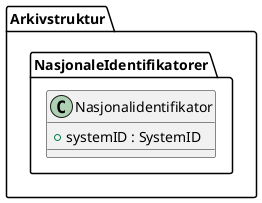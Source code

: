 @startuml
class Arkivstruktur.NasjonaleIdentifikatorer.Nasjonalidentifikator {
  +systemID : SystemID
}
@enduml

